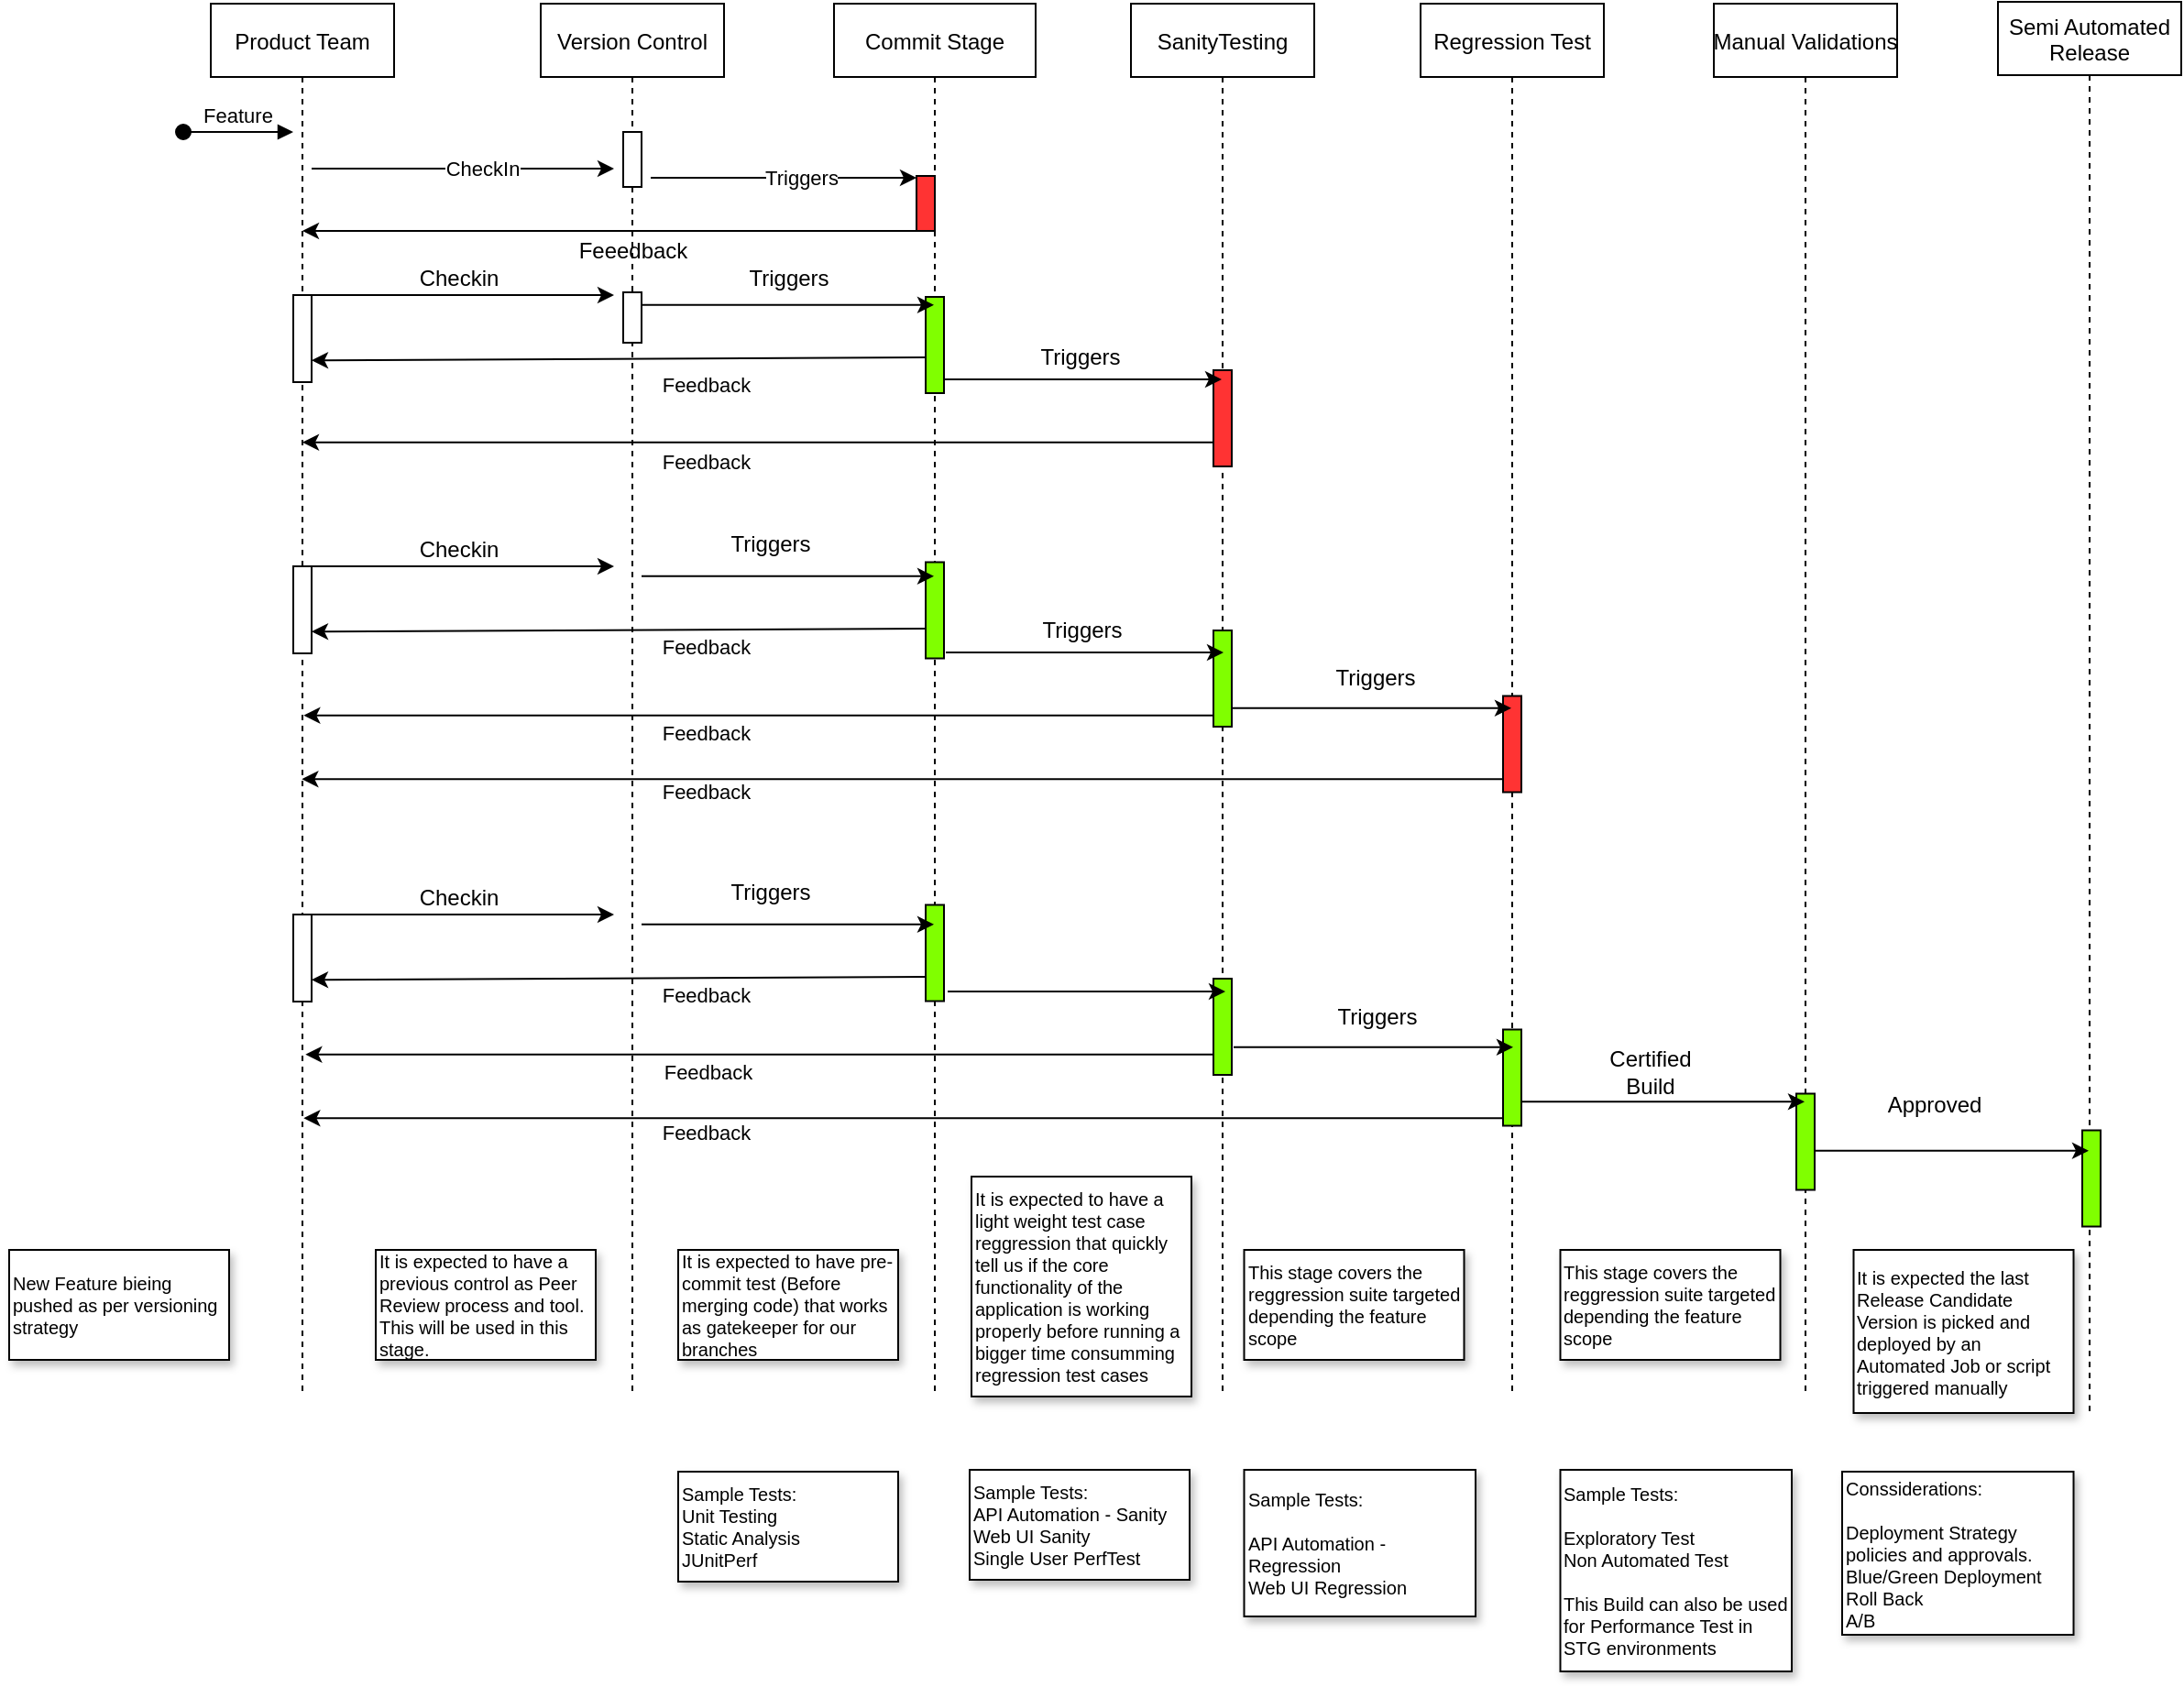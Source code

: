 <mxfile version="20.4.0" type="device"><diagram id="kgpKYQtTHZ0yAKxKKP6v" name="QA Pipeline - Stages"><mxGraphModel dx="1422" dy="754" grid="1" gridSize="10" guides="1" tooltips="1" connect="1" arrows="1" fold="1" page="1" pageScale="1" pageWidth="850" pageHeight="1400" math="0" shadow="0"><root><mxCell id="0"/><mxCell id="1" parent="0"/><mxCell id="3nuBFxr9cyL0pnOWT2aG-1" value="Product Team" style="shape=umlLifeline;perimeter=lifelinePerimeter;container=1;collapsible=0;recursiveResize=0;rounded=0;shadow=0;strokeWidth=1;" parent="1" vertex="1"><mxGeometry x="120" y="80" width="100" height="760" as="geometry"/></mxCell><mxCell id="3nuBFxr9cyL0pnOWT2aG-3" value="Feature" style="verticalAlign=bottom;startArrow=oval;endArrow=block;startSize=8;shadow=0;strokeWidth=1;" parent="3nuBFxr9cyL0pnOWT2aG-1" edge="1"><mxGeometry relative="1" as="geometry"><mxPoint x="-15" y="70" as="sourcePoint"/><mxPoint x="45" y="70" as="targetPoint"/></mxGeometry></mxCell><mxCell id="OriwRGtbCVzZ6o5O8Qc7-41" value="" style="rounded=0;whiteSpace=wrap;html=1;rotation=-90;fillColor=#FFFFFF;" vertex="1" parent="3nuBFxr9cyL0pnOWT2aG-1"><mxGeometry x="26.25" y="177.75" width="47.5" height="10" as="geometry"/></mxCell><mxCell id="3nuBFxr9cyL0pnOWT2aG-5" value="Version Control" style="shape=umlLifeline;perimeter=lifelinePerimeter;container=1;collapsible=0;recursiveResize=0;rounded=0;shadow=0;strokeWidth=1;" parent="1" vertex="1"><mxGeometry x="300" y="80" width="100" height="760" as="geometry"/></mxCell><mxCell id="OriwRGtbCVzZ6o5O8Qc7-17" value="" style="endArrow=classic;html=1;rounded=0;" edge="1" parent="3nuBFxr9cyL0pnOWT2aG-5"><mxGeometry relative="1" as="geometry"><mxPoint x="-125" y="90" as="sourcePoint"/><mxPoint x="40" y="90" as="targetPoint"/><Array as="points"/></mxGeometry></mxCell><mxCell id="OriwRGtbCVzZ6o5O8Qc7-21" value="CheckIn" style="edgeLabel;html=1;align=center;verticalAlign=middle;resizable=0;points=[];" vertex="1" connectable="0" parent="OriwRGtbCVzZ6o5O8Qc7-17"><mxGeometry x="0.127" relative="1" as="geometry"><mxPoint as="offset"/></mxGeometry></mxCell><mxCell id="OriwRGtbCVzZ6o5O8Qc7-32" value="Feeedback" style="text;html=1;align=center;verticalAlign=middle;resizable=0;points=[];autosize=1;strokeColor=none;fillColor=none;" vertex="1" parent="3nuBFxr9cyL0pnOWT2aG-5"><mxGeometry x="10" y="120" width="80" height="30" as="geometry"/></mxCell><mxCell id="OriwRGtbCVzZ6o5O8Qc7-33" value="" style="rounded=0;whiteSpace=wrap;html=1;rotation=-90;fillColor=#FFFFFF;" vertex="1" parent="3nuBFxr9cyL0pnOWT2aG-5"><mxGeometry x="35" y="80" width="30" height="10" as="geometry"/></mxCell><mxCell id="OriwRGtbCVzZ6o5O8Qc7-43" value="" style="rounded=0;whiteSpace=wrap;html=1;rotation=-90;fillColor=#FFFFFF;" vertex="1" parent="3nuBFxr9cyL0pnOWT2aG-5"><mxGeometry x="36.25" y="166.25" width="27.5" height="10" as="geometry"/></mxCell><mxCell id="OriwRGtbCVzZ6o5O8Qc7-53" value="Feedback" style="edgeLabel;html=1;align=center;verticalAlign=middle;resizable=0;points=[];" vertex="1" connectable="0" parent="3nuBFxr9cyL0pnOWT2aG-5"><mxGeometry x="90.004" y="249.995" as="geometry"/></mxCell><mxCell id="OriwRGtbCVzZ6o5O8Qc7-1" value="Commit Stage" style="shape=umlLifeline;perimeter=lifelinePerimeter;container=1;collapsible=0;recursiveResize=0;rounded=0;shadow=0;strokeWidth=1;" vertex="1" parent="1"><mxGeometry x="460" y="80" width="110" height="760" as="geometry"/></mxCell><mxCell id="OriwRGtbCVzZ6o5O8Qc7-22" value="" style="endArrow=classic;html=1;rounded=0;" edge="1" parent="OriwRGtbCVzZ6o5O8Qc7-1"><mxGeometry relative="1" as="geometry"><mxPoint x="-100" y="95" as="sourcePoint"/><mxPoint x="45" y="95" as="targetPoint"/><Array as="points"/></mxGeometry></mxCell><mxCell id="OriwRGtbCVzZ6o5O8Qc7-23" value="Triggers" style="edgeLabel;html=1;align=center;verticalAlign=middle;resizable=0;points=[];" vertex="1" connectable="0" parent="OriwRGtbCVzZ6o5O8Qc7-22"><mxGeometry x="0.127" relative="1" as="geometry"><mxPoint as="offset"/></mxGeometry></mxCell><mxCell id="OriwRGtbCVzZ6o5O8Qc7-24" value="" style="rounded=0;whiteSpace=wrap;html=1;rotation=-90;fillColor=#FF3333;" vertex="1" parent="OriwRGtbCVzZ6o5O8Qc7-1"><mxGeometry x="35" y="104" width="30" height="10" as="geometry"/></mxCell><mxCell id="OriwRGtbCVzZ6o5O8Qc7-38" value="" style="rounded=0;whiteSpace=wrap;html=1;rotation=-90;fillColor=#80FF00;" vertex="1" parent="OriwRGtbCVzZ6o5O8Qc7-1"><mxGeometry x="28.75" y="181.25" width="52.5" height="10" as="geometry"/></mxCell><mxCell id="OriwRGtbCVzZ6o5O8Qc7-63" value="" style="rounded=0;whiteSpace=wrap;html=1;rotation=-90;fillColor=#80FF00;" vertex="1" parent="OriwRGtbCVzZ6o5O8Qc7-1"><mxGeometry x="28.75" y="326" width="52.5" height="10" as="geometry"/></mxCell><mxCell id="OriwRGtbCVzZ6o5O8Qc7-3" value="SanityTesting" style="shape=umlLifeline;perimeter=lifelinePerimeter;container=1;collapsible=0;recursiveResize=0;rounded=0;shadow=0;strokeWidth=1;" vertex="1" parent="1"><mxGeometry x="622" y="80" width="100" height="760" as="geometry"/></mxCell><mxCell id="OriwRGtbCVzZ6o5O8Qc7-46" value="" style="rounded=0;whiteSpace=wrap;html=1;rotation=-90;fillColor=#FF3333;" vertex="1" parent="OriwRGtbCVzZ6o5O8Qc7-3"><mxGeometry x="23.75" y="221.25" width="52.5" height="10" as="geometry"/></mxCell><mxCell id="OriwRGtbCVzZ6o5O8Qc7-108" value="&lt;font style=&quot;font-size: 10px;&quot;&gt;It is expected to have a light weight test case reggression that quickly tell us if the core functionality of the application is working properly before running a bigger time consumming regression test cases&lt;/font&gt;" style="whiteSpace=wrap;html=1;shadow=1;fillColor=#FFFFFF;fontSize=10;align=left;" vertex="1" parent="OriwRGtbCVzZ6o5O8Qc7-3"><mxGeometry x="-87" y="640" width="120" height="120" as="geometry"/></mxCell><mxCell id="OriwRGtbCVzZ6o5O8Qc7-5" value="Regression Test" style="shape=umlLifeline;perimeter=lifelinePerimeter;container=1;collapsible=0;recursiveResize=0;rounded=0;shadow=0;strokeWidth=1;" vertex="1" parent="1"><mxGeometry x="780" y="80" width="100" height="760" as="geometry"/></mxCell><mxCell id="OriwRGtbCVzZ6o5O8Qc7-71" value="" style="rounded=0;whiteSpace=wrap;html=1;rotation=-90;fillColor=#FF3333;" vertex="1" parent="OriwRGtbCVzZ6o5O8Qc7-5"><mxGeometry x="23.75" y="399" width="52.5" height="10" as="geometry"/></mxCell><mxCell id="OriwRGtbCVzZ6o5O8Qc7-7" value="Manual Validations" style="shape=umlLifeline;perimeter=lifelinePerimeter;container=1;collapsible=0;recursiveResize=0;rounded=0;shadow=0;strokeWidth=1;" vertex="1" parent="1"><mxGeometry x="940" y="80" width="100" height="760" as="geometry"/></mxCell><mxCell id="OriwRGtbCVzZ6o5O8Qc7-92" value="" style="rounded=0;whiteSpace=wrap;html=1;rotation=-90;fillColor=#80FF00;" vertex="1" parent="OriwRGtbCVzZ6o5O8Qc7-7"><mxGeometry x="23.75" y="616" width="52.5" height="10" as="geometry"/></mxCell><mxCell id="OriwRGtbCVzZ6o5O8Qc7-112" value="&lt;font style=&quot;font-size: 10px;&quot;&gt;This stage covers the reggression suite targeted depending the feature scope&lt;/font&gt;" style="whiteSpace=wrap;html=1;shadow=1;fillColor=#FFFFFF;fontSize=10;align=left;" vertex="1" parent="OriwRGtbCVzZ6o5O8Qc7-7"><mxGeometry x="-83.75" y="680" width="120" height="60" as="geometry"/></mxCell><mxCell id="OriwRGtbCVzZ6o5O8Qc7-10" value="Semi Automated&#10;Release" style="shape=umlLifeline;perimeter=lifelinePerimeter;container=1;collapsible=0;recursiveResize=0;rounded=0;shadow=0;strokeWidth=1;" vertex="1" parent="1"><mxGeometry x="1095" y="79" width="100" height="770" as="geometry"/></mxCell><mxCell id="OriwRGtbCVzZ6o5O8Qc7-114" value="&lt;font style=&quot;font-size: 10px;&quot;&gt;It is expected the last Release Candidate Version is picked and deployed by an Automated Job or script triggered manually&lt;/font&gt;" style="whiteSpace=wrap;html=1;shadow=1;fillColor=#FFFFFF;fontSize=10;align=left;" vertex="1" parent="OriwRGtbCVzZ6o5O8Qc7-10"><mxGeometry x="-78.75" y="681" width="120" height="89" as="geometry"/></mxCell><mxCell id="OriwRGtbCVzZ6o5O8Qc7-31" style="edgeStyle=none;rounded=0;orthogonalLoop=1;jettySize=auto;html=1;exitX=0;exitY=0;exitDx=0;exitDy=0;" edge="1" parent="1" source="OriwRGtbCVzZ6o5O8Qc7-24" target="3nuBFxr9cyL0pnOWT2aG-1"><mxGeometry relative="1" as="geometry"><mxPoint x="180" y="204" as="targetPoint"/></mxGeometry></mxCell><mxCell id="OriwRGtbCVzZ6o5O8Qc7-44" style="edgeStyle=none;rounded=0;orthogonalLoop=1;jettySize=auto;html=1;exitX=1;exitY=1;exitDx=0;exitDy=0;" edge="1" parent="1" source="OriwRGtbCVzZ6o5O8Qc7-41"><mxGeometry relative="1" as="geometry"><mxPoint x="340" y="239" as="targetPoint"/></mxGeometry></mxCell><mxCell id="OriwRGtbCVzZ6o5O8Qc7-47" style="edgeStyle=none;rounded=0;orthogonalLoop=1;jettySize=auto;html=1;exitX=0;exitY=1;exitDx=0;exitDy=0;" edge="1" parent="1"><mxGeometry relative="1" as="geometry"><mxPoint x="520" y="285" as="sourcePoint"/><mxPoint x="671.5" y="285" as="targetPoint"/></mxGeometry></mxCell><mxCell id="OriwRGtbCVzZ6o5O8Qc7-48" style="edgeStyle=none;rounded=0;orthogonalLoop=1;jettySize=auto;html=1;exitX=0;exitY=0;exitDx=0;exitDy=0;entryX=0.25;entryY=1;entryDx=0;entryDy=0;" edge="1" parent="1" target="OriwRGtbCVzZ6o5O8Qc7-41"><mxGeometry relative="1" as="geometry"><mxPoint x="510" y="273" as="sourcePoint"/><mxPoint x="180" y="273" as="targetPoint"/></mxGeometry></mxCell><mxCell id="OriwRGtbCVzZ6o5O8Qc7-51" value="Feedback" style="edgeLabel;html=1;align=center;verticalAlign=middle;resizable=0;points=[];" vertex="1" connectable="0" parent="OriwRGtbCVzZ6o5O8Qc7-48"><mxGeometry x="-0.378" y="2" relative="1" as="geometry"><mxPoint x="-16" y="12" as="offset"/></mxGeometry></mxCell><mxCell id="OriwRGtbCVzZ6o5O8Qc7-49" style="edgeStyle=none;rounded=0;orthogonalLoop=1;jettySize=auto;html=1;exitX=0.75;exitY=1;exitDx=0;exitDy=0;" edge="1" parent="1" source="OriwRGtbCVzZ6o5O8Qc7-43" target="OriwRGtbCVzZ6o5O8Qc7-1"><mxGeometry relative="1" as="geometry"/></mxCell><mxCell id="OriwRGtbCVzZ6o5O8Qc7-50" value="Triggers" style="text;html=1;align=center;verticalAlign=middle;resizable=0;points=[];autosize=1;strokeColor=none;fillColor=none;" vertex="1" parent="1"><mxGeometry x="559" y="258" width="70" height="30" as="geometry"/></mxCell><mxCell id="OriwRGtbCVzZ6o5O8Qc7-52" style="edgeStyle=none;rounded=0;orthogonalLoop=1;jettySize=auto;html=1;exitX=0.25;exitY=0;exitDx=0;exitDy=0;" edge="1" parent="1" source="OriwRGtbCVzZ6o5O8Qc7-46" target="3nuBFxr9cyL0pnOWT2aG-1"><mxGeometry relative="1" as="geometry"/></mxCell><mxCell id="OriwRGtbCVzZ6o5O8Qc7-56" value="Checkin" style="text;html=1;align=center;verticalAlign=middle;resizable=0;points=[];autosize=1;strokeColor=none;fillColor=none;" vertex="1" parent="1"><mxGeometry x="220" y="215" width="70" height="30" as="geometry"/></mxCell><mxCell id="OriwRGtbCVzZ6o5O8Qc7-57" value="" style="rounded=0;whiteSpace=wrap;html=1;rotation=-90;fillColor=#FFFFFF;" vertex="1" parent="1"><mxGeometry x="146.25" y="405.75" width="47.5" height="10" as="geometry"/></mxCell><mxCell id="OriwRGtbCVzZ6o5O8Qc7-58" style="edgeStyle=none;rounded=0;orthogonalLoop=1;jettySize=auto;html=1;exitX=1;exitY=1;exitDx=0;exitDy=0;" edge="1" parent="1" source="OriwRGtbCVzZ6o5O8Qc7-57"><mxGeometry relative="1" as="geometry"><mxPoint x="340" y="387.0" as="targetPoint"/></mxGeometry></mxCell><mxCell id="OriwRGtbCVzZ6o5O8Qc7-59" style="edgeStyle=none;rounded=0;orthogonalLoop=1;jettySize=auto;html=1;exitX=0;exitY=0;exitDx=0;exitDy=0;entryX=0.25;entryY=1;entryDx=0;entryDy=0;" edge="1" parent="1" target="OriwRGtbCVzZ6o5O8Qc7-57"><mxGeometry relative="1" as="geometry"><mxPoint x="510" y="421.0" as="sourcePoint"/><mxPoint x="180" y="421" as="targetPoint"/></mxGeometry></mxCell><mxCell id="OriwRGtbCVzZ6o5O8Qc7-60" value="Feedback" style="edgeLabel;html=1;align=center;verticalAlign=middle;resizable=0;points=[];" vertex="1" connectable="0" parent="OriwRGtbCVzZ6o5O8Qc7-59"><mxGeometry x="-0.378" y="2" relative="1" as="geometry"><mxPoint x="-16" y="7" as="offset"/></mxGeometry></mxCell><mxCell id="OriwRGtbCVzZ6o5O8Qc7-61" style="edgeStyle=none;rounded=0;orthogonalLoop=1;jettySize=auto;html=1;exitX=0.75;exitY=1;exitDx=0;exitDy=0;" edge="1" parent="1"><mxGeometry relative="1" as="geometry"><mxPoint x="355" y="392.375" as="sourcePoint"/><mxPoint x="514.5" y="392.375" as="targetPoint"/></mxGeometry></mxCell><mxCell id="OriwRGtbCVzZ6o5O8Qc7-62" value="Checkin" style="text;html=1;align=center;verticalAlign=middle;resizable=0;points=[];autosize=1;strokeColor=none;fillColor=none;" vertex="1" parent="1"><mxGeometry x="220" y="363" width="70" height="30" as="geometry"/></mxCell><mxCell id="OriwRGtbCVzZ6o5O8Qc7-65" value="Triggers" style="text;html=1;align=center;verticalAlign=middle;resizable=0;points=[];autosize=1;strokeColor=none;fillColor=none;" vertex="1" parent="1"><mxGeometry x="560" y="407" width="70" height="30" as="geometry"/></mxCell><mxCell id="OriwRGtbCVzZ6o5O8Qc7-66" style="edgeStyle=none;rounded=0;orthogonalLoop=1;jettySize=auto;html=1;exitX=0.25;exitY=0;exitDx=0;exitDy=0;" edge="1" parent="1"><mxGeometry relative="1" as="geometry"><mxPoint x="668.0" y="468.375" as="sourcePoint"/><mxPoint x="170.667" y="468.375" as="targetPoint"/></mxGeometry></mxCell><mxCell id="OriwRGtbCVzZ6o5O8Qc7-72" style="edgeStyle=none;rounded=0;orthogonalLoop=1;jettySize=auto;html=1;exitX=0.25;exitY=1;exitDx=0;exitDy=0;" edge="1" parent="1"><mxGeometry relative="1" as="geometry"><mxPoint x="677.0" y="464.375" as="sourcePoint"/><mxPoint x="829.5" y="464.375" as="targetPoint"/></mxGeometry></mxCell><mxCell id="OriwRGtbCVzZ6o5O8Qc7-67" value="" style="rounded=0;whiteSpace=wrap;html=1;rotation=-90;fillColor=#80FF00;" vertex="1" parent="1"><mxGeometry x="645.75" y="443.25" width="52.5" height="10" as="geometry"/></mxCell><mxCell id="OriwRGtbCVzZ6o5O8Qc7-64" style="edgeStyle=none;rounded=0;orthogonalLoop=1;jettySize=auto;html=1;exitX=0;exitY=1;exitDx=0;exitDy=0;" edge="1" parent="1"><mxGeometry relative="1" as="geometry"><mxPoint x="521" y="434" as="sourcePoint"/><mxPoint x="672.5" y="434" as="targetPoint"/></mxGeometry></mxCell><mxCell id="OriwRGtbCVzZ6o5O8Qc7-68" value="Feedback" style="edgeLabel;html=1;align=center;verticalAlign=middle;resizable=0;points=[];" vertex="1" connectable="0" parent="1"><mxGeometry x="390.004" y="477.995" as="geometry"/></mxCell><mxCell id="OriwRGtbCVzZ6o5O8Qc7-69" value="Triggers" style="text;html=1;align=center;verticalAlign=middle;resizable=0;points=[];autosize=1;strokeColor=none;fillColor=none;" vertex="1" parent="1"><mxGeometry x="400" y="215" width="70" height="30" as="geometry"/></mxCell><mxCell id="OriwRGtbCVzZ6o5O8Qc7-70" value="Triggers" style="text;html=1;align=center;verticalAlign=middle;resizable=0;points=[];autosize=1;strokeColor=none;fillColor=none;" vertex="1" parent="1"><mxGeometry x="390" y="360" width="70" height="30" as="geometry"/></mxCell><mxCell id="OriwRGtbCVzZ6o5O8Qc7-73" value="Triggers" style="text;html=1;align=center;verticalAlign=middle;resizable=0;points=[];autosize=1;strokeColor=none;fillColor=none;" vertex="1" parent="1"><mxGeometry x="720" y="433.25" width="70" height="30" as="geometry"/></mxCell><mxCell id="OriwRGtbCVzZ6o5O8Qc7-74" style="edgeStyle=none;rounded=0;orthogonalLoop=1;jettySize=auto;html=1;exitX=0.25;exitY=0;exitDx=0;exitDy=0;" edge="1" parent="1"><mxGeometry relative="1" as="geometry"><mxPoint x="825" y="503.125" as="sourcePoint"/><mxPoint x="169.667" y="503.125" as="targetPoint"/></mxGeometry></mxCell><mxCell id="OriwRGtbCVzZ6o5O8Qc7-75" value="Feedback" style="edgeLabel;html=1;align=center;verticalAlign=middle;resizable=0;points=[];" vertex="1" connectable="0" parent="1"><mxGeometry x="390.004" y="509.995" as="geometry"/></mxCell><mxCell id="OriwRGtbCVzZ6o5O8Qc7-76" value="" style="rounded=0;whiteSpace=wrap;html=1;rotation=-90;fillColor=#FFFFFF;" vertex="1" parent="1"><mxGeometry x="146.25" y="595.75" width="47.5" height="10" as="geometry"/></mxCell><mxCell id="OriwRGtbCVzZ6o5O8Qc7-77" style="edgeStyle=none;rounded=0;orthogonalLoop=1;jettySize=auto;html=1;exitX=1;exitY=1;exitDx=0;exitDy=0;" edge="1" parent="1" source="OriwRGtbCVzZ6o5O8Qc7-76"><mxGeometry relative="1" as="geometry"><mxPoint x="340" y="577" as="targetPoint"/></mxGeometry></mxCell><mxCell id="OriwRGtbCVzZ6o5O8Qc7-78" style="edgeStyle=none;rounded=0;orthogonalLoop=1;jettySize=auto;html=1;exitX=0;exitY=0;exitDx=0;exitDy=0;entryX=0.25;entryY=1;entryDx=0;entryDy=0;" edge="1" parent="1" target="OriwRGtbCVzZ6o5O8Qc7-76"><mxGeometry relative="1" as="geometry"><mxPoint x="510" y="611" as="sourcePoint"/><mxPoint x="180" y="611" as="targetPoint"/></mxGeometry></mxCell><mxCell id="OriwRGtbCVzZ6o5O8Qc7-79" value="Feedback" style="edgeLabel;html=1;align=center;verticalAlign=middle;resizable=0;points=[];" vertex="1" connectable="0" parent="OriwRGtbCVzZ6o5O8Qc7-78"><mxGeometry x="-0.378" y="2" relative="1" as="geometry"><mxPoint x="-16" y="7" as="offset"/></mxGeometry></mxCell><mxCell id="OriwRGtbCVzZ6o5O8Qc7-81" value="Checkin" style="text;html=1;align=center;verticalAlign=middle;resizable=0;points=[];autosize=1;strokeColor=none;fillColor=none;" vertex="1" parent="1"><mxGeometry x="220" y="553" width="70" height="30" as="geometry"/></mxCell><mxCell id="OriwRGtbCVzZ6o5O8Qc7-82" value="Triggers" style="text;html=1;align=center;verticalAlign=middle;resizable=0;points=[];autosize=1;strokeColor=none;fillColor=none;" vertex="1" parent="1"><mxGeometry x="390" y="550" width="70" height="30" as="geometry"/></mxCell><mxCell id="OriwRGtbCVzZ6o5O8Qc7-83" value="" style="rounded=0;whiteSpace=wrap;html=1;rotation=-90;fillColor=#80FF00;" vertex="1" parent="1"><mxGeometry x="488.75" y="593" width="52.5" height="10" as="geometry"/></mxCell><mxCell id="OriwRGtbCVzZ6o5O8Qc7-80" style="edgeStyle=none;rounded=0;orthogonalLoop=1;jettySize=auto;html=1;exitX=0.75;exitY=1;exitDx=0;exitDy=0;" edge="1" parent="1"><mxGeometry relative="1" as="geometry"><mxPoint x="355" y="582.375" as="sourcePoint"/><mxPoint x="514.5" y="582.375" as="targetPoint"/></mxGeometry></mxCell><mxCell id="OriwRGtbCVzZ6o5O8Qc7-84" style="edgeStyle=none;rounded=0;orthogonalLoop=1;jettySize=auto;html=1;exitX=0.25;exitY=0;exitDx=0;exitDy=0;" edge="1" parent="1"><mxGeometry relative="1" as="geometry"><mxPoint x="669" y="653.375" as="sourcePoint"/><mxPoint x="171.667" y="653.375" as="targetPoint"/></mxGeometry></mxCell><mxCell id="OriwRGtbCVzZ6o5O8Qc7-87" value="Feedback" style="edgeLabel;html=1;align=center;verticalAlign=middle;resizable=0;points=[];" vertex="1" connectable="0" parent="1"><mxGeometry x="391.004" y="662.995" as="geometry"/></mxCell><mxCell id="OriwRGtbCVzZ6o5O8Qc7-88" value="Triggers" style="text;html=1;align=center;verticalAlign=middle;resizable=0;points=[];autosize=1;strokeColor=none;fillColor=none;" vertex="1" parent="1"><mxGeometry x="721" y="618.25" width="70" height="30" as="geometry"/></mxCell><mxCell id="OriwRGtbCVzZ6o5O8Qc7-89" style="edgeStyle=none;rounded=0;orthogonalLoop=1;jettySize=auto;html=1;exitX=0.25;exitY=0;exitDx=0;exitDy=0;" edge="1" parent="1"><mxGeometry relative="1" as="geometry"><mxPoint x="826" y="688.125" as="sourcePoint"/><mxPoint x="170.667" y="688.125" as="targetPoint"/></mxGeometry></mxCell><mxCell id="OriwRGtbCVzZ6o5O8Qc7-90" value="" style="rounded=0;whiteSpace=wrap;html=1;rotation=-90;fillColor=#80FF00;" vertex="1" parent="1"><mxGeometry x="645.75" y="633.25" width="52.5" height="10" as="geometry"/></mxCell><mxCell id="OriwRGtbCVzZ6o5O8Qc7-86" style="edgeStyle=none;rounded=0;orthogonalLoop=1;jettySize=auto;html=1;exitX=0;exitY=1;exitDx=0;exitDy=0;" edge="1" parent="1"><mxGeometry relative="1" as="geometry"><mxPoint x="522" y="619" as="sourcePoint"/><mxPoint x="673.5" y="619" as="targetPoint"/></mxGeometry></mxCell><mxCell id="OriwRGtbCVzZ6o5O8Qc7-94" style="edgeStyle=none;rounded=0;orthogonalLoop=1;jettySize=auto;html=1;exitX=0.25;exitY=1;exitDx=0;exitDy=0;" edge="1" parent="1" source="OriwRGtbCVzZ6o5O8Qc7-91" target="OriwRGtbCVzZ6o5O8Qc7-7"><mxGeometry relative="1" as="geometry"/></mxCell><mxCell id="OriwRGtbCVzZ6o5O8Qc7-91" value="" style="rounded=0;whiteSpace=wrap;html=1;rotation=-90;fillColor=#80FF00;" vertex="1" parent="1"><mxGeometry x="803.75" y="661" width="52.5" height="10" as="geometry"/></mxCell><mxCell id="OriwRGtbCVzZ6o5O8Qc7-85" style="edgeStyle=none;rounded=0;orthogonalLoop=1;jettySize=auto;html=1;exitX=0.25;exitY=1;exitDx=0;exitDy=0;" edge="1" parent="1"><mxGeometry relative="1" as="geometry"><mxPoint x="678" y="649.375" as="sourcePoint"/><mxPoint x="830.5" y="649.375" as="targetPoint"/></mxGeometry></mxCell><mxCell id="OriwRGtbCVzZ6o5O8Qc7-97" value="Certified&lt;br&gt;Build" style="text;html=1;align=center;verticalAlign=middle;resizable=0;points=[];autosize=1;strokeColor=none;fillColor=none;" vertex="1" parent="1"><mxGeometry x="870" y="643" width="70" height="40" as="geometry"/></mxCell><mxCell id="OriwRGtbCVzZ6o5O8Qc7-98" value="Feedback" style="edgeLabel;html=1;align=center;verticalAlign=middle;resizable=0;points=[];" vertex="1" connectable="0" parent="1"><mxGeometry x="390.011" y="695.504" as="geometry"/></mxCell><mxCell id="OriwRGtbCVzZ6o5O8Qc7-100" value="" style="rounded=0;whiteSpace=wrap;html=1;rotation=-90;fillColor=#80FF00;" vertex="1" parent="1"><mxGeometry x="1119.75" y="716" width="52.5" height="10" as="geometry"/></mxCell><mxCell id="OriwRGtbCVzZ6o5O8Qc7-101" style="edgeStyle=none;rounded=0;orthogonalLoop=1;jettySize=auto;html=1;exitX=0.75;exitY=1;exitDx=0;exitDy=0;" edge="1" parent="1"><mxGeometry relative="1" as="geometry"><mxPoint x="995" y="705.875" as="sourcePoint"/><mxPoint x="1144.5" y="705.875" as="targetPoint"/></mxGeometry></mxCell><mxCell id="OriwRGtbCVzZ6o5O8Qc7-102" value="Approved" style="text;html=1;align=center;verticalAlign=middle;resizable=0;points=[];autosize=1;strokeColor=none;fillColor=none;" vertex="1" parent="1"><mxGeometry x="1025" y="665.5" width="70" height="30" as="geometry"/></mxCell><mxCell id="OriwRGtbCVzZ6o5O8Qc7-104" value="&lt;font style=&quot;font-size: 10px;&quot;&gt;New Feature bieing pushed as per versioning strategy&lt;/font&gt;" style="whiteSpace=wrap;html=1;shadow=1;fillColor=#FFFFFF;fontSize=10;align=left;" vertex="1" parent="1"><mxGeometry x="10" y="760" width="120" height="60" as="geometry"/></mxCell><mxCell id="OriwRGtbCVzZ6o5O8Qc7-105" value="&lt;font style=&quot;font-size: 10px;&quot;&gt;It is expected to have a previous control as Peer Review process and tool. This will be used in this stage.&lt;/font&gt;" style="whiteSpace=wrap;html=1;shadow=1;fillColor=#FFFFFF;fontSize=10;align=left;" vertex="1" parent="1"><mxGeometry x="210" y="760" width="120" height="60" as="geometry"/></mxCell><mxCell id="OriwRGtbCVzZ6o5O8Qc7-106" value="&lt;font style=&quot;font-size: 10px;&quot;&gt;It is expected to have pre-commit test (Before merging code) that works as gatekeeper for our branches&lt;/font&gt;" style="whiteSpace=wrap;html=1;shadow=1;fillColor=#FFFFFF;fontSize=10;align=left;" vertex="1" parent="1"><mxGeometry x="375" y="760" width="120" height="60" as="geometry"/></mxCell><mxCell id="OriwRGtbCVzZ6o5O8Qc7-107" value="&lt;font style=&quot;font-size: 10px;&quot;&gt;Sample Tests:&lt;br&gt;Unit Testing&lt;br&gt;Static Analysis&lt;br&gt;JUnitPerf&lt;br&gt;&lt;/font&gt;" style="whiteSpace=wrap;html=1;shadow=1;fillColor=#FFFFFF;fontSize=10;align=left;" vertex="1" parent="1"><mxGeometry x="375" y="881" width="120" height="60" as="geometry"/></mxCell><mxCell id="OriwRGtbCVzZ6o5O8Qc7-109" value="&lt;font style=&quot;font-size: 10px;&quot;&gt;Sample Tests:&lt;br&gt;API Automation - Sanity&lt;br&gt;Web UI Sanity&lt;br&gt;Single User PerfTest&lt;br&gt;&lt;/font&gt;" style="whiteSpace=wrap;html=1;shadow=1;fillColor=#FFFFFF;fontSize=10;align=left;" vertex="1" parent="1"><mxGeometry x="534" y="880" width="120" height="60" as="geometry"/></mxCell><mxCell id="OriwRGtbCVzZ6o5O8Qc7-110" value="&lt;font style=&quot;font-size: 10px;&quot;&gt;This stage covers the reggression suite targeted depending the feature scope&lt;/font&gt;" style="whiteSpace=wrap;html=1;shadow=1;fillColor=#FFFFFF;fontSize=10;align=left;" vertex="1" parent="1"><mxGeometry x="683.75" y="760" width="120" height="60" as="geometry"/></mxCell><mxCell id="OriwRGtbCVzZ6o5O8Qc7-111" value="&lt;font style=&quot;font-size: 10px;&quot;&gt;Sample Tests:&lt;br&gt;&lt;br&gt;&lt;span style=&quot;background-color: initial;&quot;&gt;API Automation - Regression&lt;/span&gt;&lt;br&gt;&lt;span style=&quot;background-color: initial;&quot;&gt;Web UI Regression&lt;/span&gt;&lt;br&gt;&lt;/font&gt;" style="whiteSpace=wrap;html=1;shadow=1;fillColor=#FFFFFF;fontSize=10;align=left;" vertex="1" parent="1"><mxGeometry x="683.75" y="880" width="126.25" height="80" as="geometry"/></mxCell><mxCell id="OriwRGtbCVzZ6o5O8Qc7-113" value="&lt;font style=&quot;font-size: 10px;&quot;&gt;Sample Tests:&lt;br&gt;&lt;br&gt;Exploratory Test&lt;br&gt;Non Automated Test&lt;br&gt;&lt;br&gt;This Build can also be used for Performance Test in STG environments&lt;br&gt;&lt;/font&gt;" style="whiteSpace=wrap;html=1;shadow=1;fillColor=#FFFFFF;fontSize=10;align=left;" vertex="1" parent="1"><mxGeometry x="856.25" y="880" width="126.25" height="110" as="geometry"/></mxCell><mxCell id="OriwRGtbCVzZ6o5O8Qc7-115" value="&lt;font style=&quot;font-size: 10px;&quot;&gt;Conssiderations:&lt;br&gt;&lt;br&gt;Deployment Strategy policies and approvals.&lt;br&gt;Blue/Green Deployment&lt;br&gt;Roll Back&lt;br&gt;A/B&lt;br&gt;&lt;/font&gt;" style="whiteSpace=wrap;html=1;shadow=1;fillColor=#FFFFFF;fontSize=10;align=left;" vertex="1" parent="1"><mxGeometry x="1010" y="881" width="126.25" height="89" as="geometry"/></mxCell></root></mxGraphModel></diagram></mxfile>